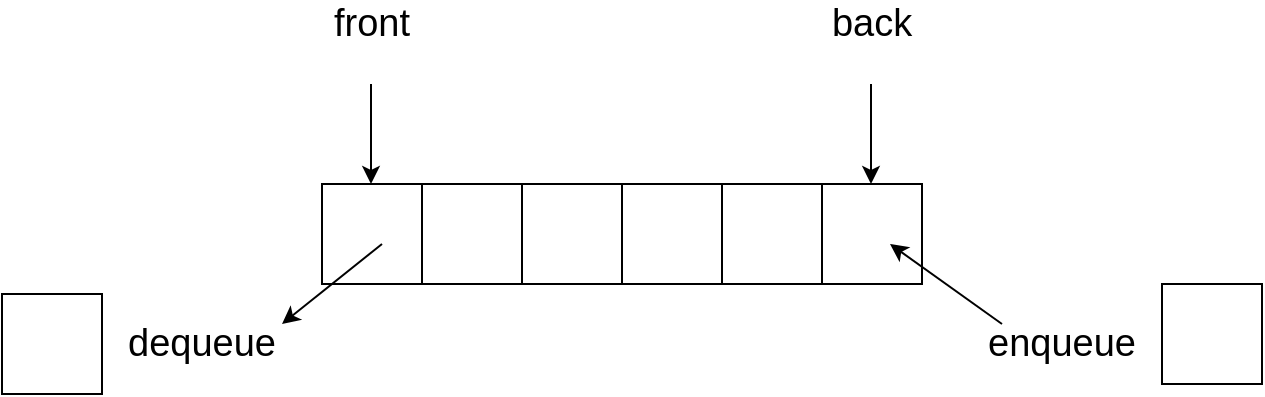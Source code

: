 <mxfile version="13.9.5" type="device"><diagram id="MgWP4LHwRbhl6CWCYZxw" name="第 1 页"><mxGraphModel dx="530" dy="482" grid="1" gridSize="10" guides="1" tooltips="1" connect="1" arrows="1" fold="1" page="1" pageScale="1" pageWidth="827" pageHeight="1169" math="0" shadow="0"><root><mxCell id="0"/><mxCell id="1" parent="0"/><mxCell id="qEFS93GTooF-afImk3U9-9" value="" style="rounded=0;whiteSpace=wrap;html=1;" vertex="1" parent="1"><mxGeometry x="180" y="200" width="50" height="50" as="geometry"/></mxCell><mxCell id="qEFS93GTooF-afImk3U9-10" value="" style="rounded=0;whiteSpace=wrap;html=1;" vertex="1" parent="1"><mxGeometry x="230" y="200" width="50" height="50" as="geometry"/></mxCell><mxCell id="qEFS93GTooF-afImk3U9-11" value="" style="rounded=0;whiteSpace=wrap;html=1;" vertex="1" parent="1"><mxGeometry x="280" y="200" width="50" height="50" as="geometry"/></mxCell><mxCell id="qEFS93GTooF-afImk3U9-12" value="" style="rounded=0;whiteSpace=wrap;html=1;" vertex="1" parent="1"><mxGeometry x="330" y="200" width="50" height="50" as="geometry"/></mxCell><mxCell id="qEFS93GTooF-afImk3U9-13" value="" style="rounded=0;whiteSpace=wrap;html=1;" vertex="1" parent="1"><mxGeometry x="380" y="200" width="50" height="50" as="geometry"/></mxCell><mxCell id="qEFS93GTooF-afImk3U9-14" value="" style="rounded=0;whiteSpace=wrap;html=1;" vertex="1" parent="1"><mxGeometry x="430" y="200" width="50" height="50" as="geometry"/></mxCell><mxCell id="qEFS93GTooF-afImk3U9-15" value="" style="endArrow=classic;html=1;" edge="1" parent="1"><mxGeometry width="50" height="50" relative="1" as="geometry"><mxPoint x="204.5" y="150" as="sourcePoint"/><mxPoint x="204.5" y="200" as="targetPoint"/></mxGeometry></mxCell><mxCell id="qEFS93GTooF-afImk3U9-16" value="&lt;font style=&quot;font-size: 19px&quot;&gt;front&lt;/font&gt;" style="text;html=1;strokeColor=none;fillColor=none;align=center;verticalAlign=middle;whiteSpace=wrap;rounded=0;" vertex="1" parent="1"><mxGeometry x="185" y="110" width="40" height="20" as="geometry"/></mxCell><mxCell id="qEFS93GTooF-afImk3U9-17" value="" style="endArrow=classic;html=1;" edge="1" parent="1"><mxGeometry width="50" height="50" relative="1" as="geometry"><mxPoint x="454.5" y="150" as="sourcePoint"/><mxPoint x="454.5" y="200" as="targetPoint"/></mxGeometry></mxCell><mxCell id="qEFS93GTooF-afImk3U9-18" value="&lt;font style=&quot;font-size: 19px&quot;&gt;back&lt;/font&gt;" style="text;html=1;strokeColor=none;fillColor=none;align=center;verticalAlign=middle;whiteSpace=wrap;rounded=0;" vertex="1" parent="1"><mxGeometry x="435" y="110" width="40" height="20" as="geometry"/></mxCell><mxCell id="qEFS93GTooF-afImk3U9-20" value="" style="endArrow=none;html=1;entryX=0.6;entryY=0.6;entryDx=0;entryDy=0;entryPerimeter=0;startArrow=classic;startFill=1;endFill=0;" edge="1" parent="1" target="qEFS93GTooF-afImk3U9-9"><mxGeometry width="50" height="50" relative="1" as="geometry"><mxPoint x="160" y="270" as="sourcePoint"/><mxPoint x="170" y="260" as="targetPoint"/></mxGeometry></mxCell><mxCell id="qEFS93GTooF-afImk3U9-21" value="&lt;font style=&quot;font-size: 19px&quot;&gt;dequeue&lt;br&gt;&lt;/font&gt;" style="text;html=1;strokeColor=none;fillColor=none;align=center;verticalAlign=middle;whiteSpace=wrap;rounded=0;" vertex="1" parent="1"><mxGeometry x="100" y="270" width="40" height="20" as="geometry"/></mxCell><mxCell id="qEFS93GTooF-afImk3U9-23" value="" style="endArrow=classic;html=1;entryX=0.6;entryY=0.6;entryDx=0;entryDy=0;entryPerimeter=0;" edge="1" parent="1"><mxGeometry width="50" height="50" relative="1" as="geometry"><mxPoint x="520" y="270" as="sourcePoint"/><mxPoint x="464" y="230" as="targetPoint"/></mxGeometry></mxCell><mxCell id="qEFS93GTooF-afImk3U9-24" value="&lt;font style=&quot;font-size: 19px&quot;&gt;enqueue&lt;br&gt;&lt;/font&gt;" style="text;html=1;strokeColor=none;fillColor=none;align=center;verticalAlign=middle;whiteSpace=wrap;rounded=0;" vertex="1" parent="1"><mxGeometry x="530" y="270" width="40" height="20" as="geometry"/></mxCell><mxCell id="qEFS93GTooF-afImk3U9-25" value="" style="rounded=0;whiteSpace=wrap;html=1;" vertex="1" parent="1"><mxGeometry x="600" y="250" width="50" height="50" as="geometry"/></mxCell><mxCell id="qEFS93GTooF-afImk3U9-26" value="" style="rounded=0;whiteSpace=wrap;html=1;" vertex="1" parent="1"><mxGeometry x="20" y="255" width="50" height="50" as="geometry"/></mxCell></root></mxGraphModel></diagram></mxfile>